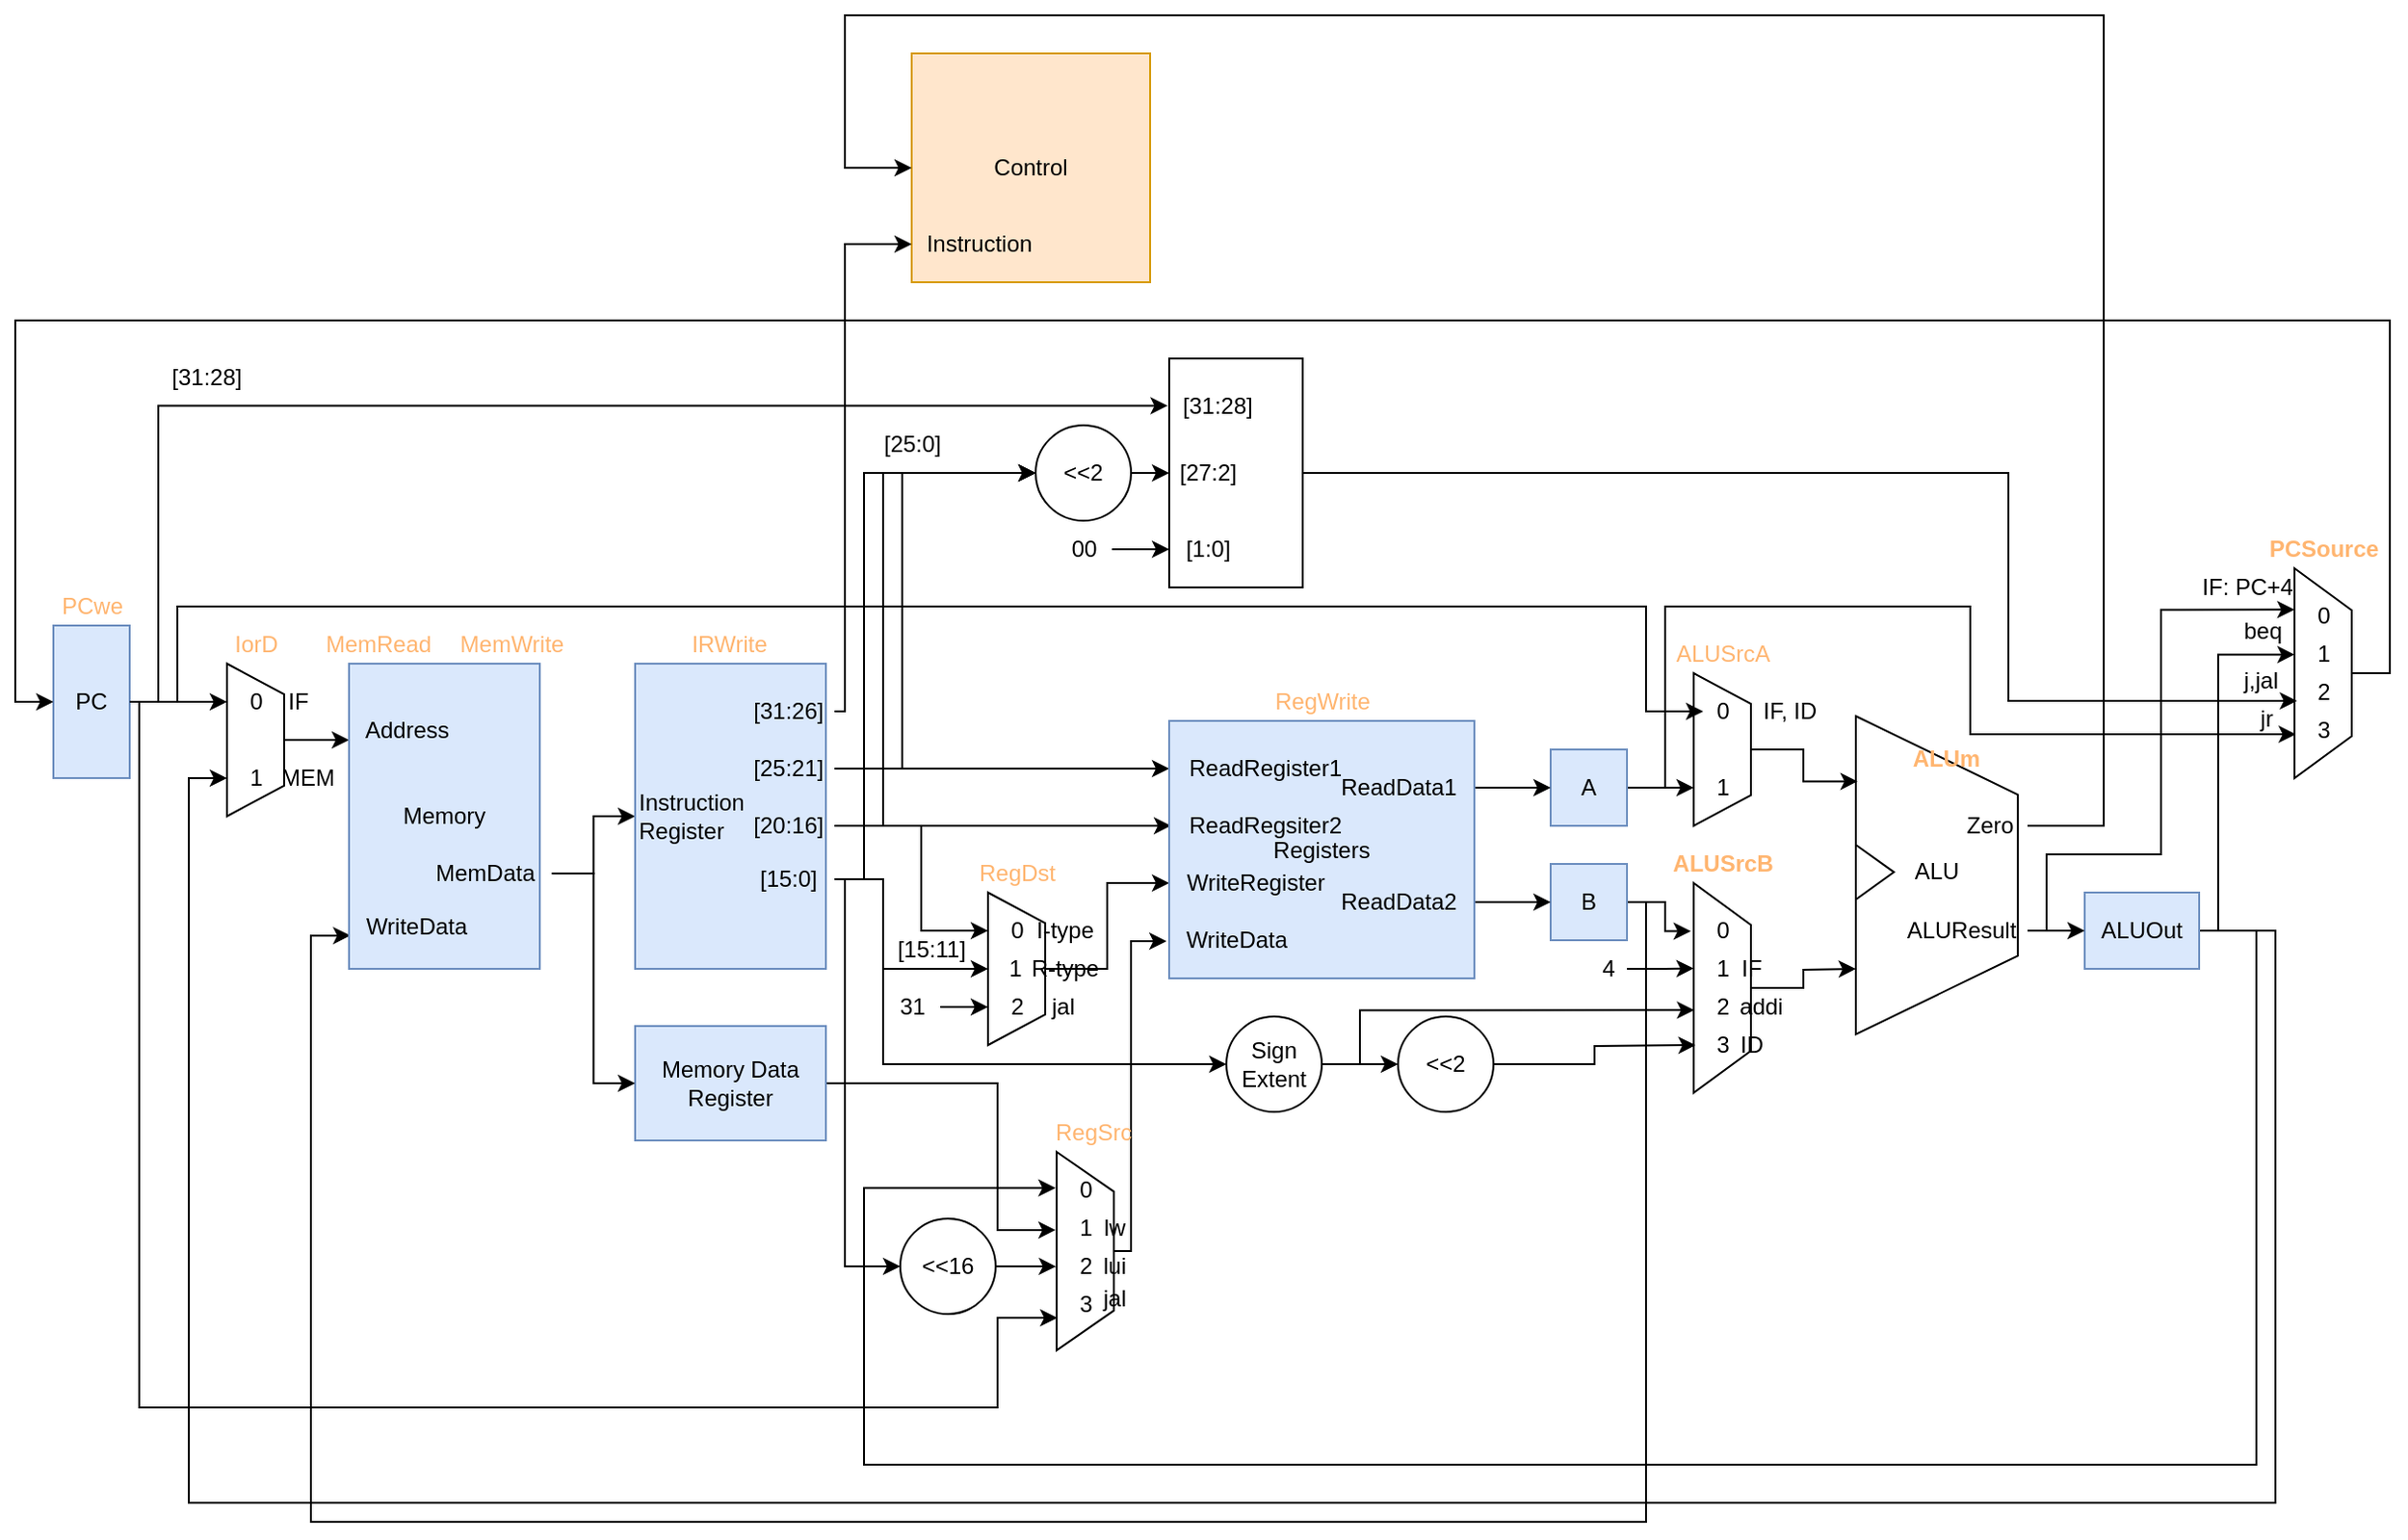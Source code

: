 <mxfile version="13.2.4" type="device"><diagram id="aFzu_sfiIZyxbT7JSSlX" name="Page-1"><mxGraphModel dx="674" dy="797" grid="1" gridSize="10" guides="1" tooltips="1" connect="1" arrows="1" fold="1" page="0" pageScale="1" pageWidth="827" pageHeight="1169" background="none" math="0" shadow="0"><root><mxCell id="0"/><mxCell id="1" parent="0"/><mxCell id="E-jrtbz5UGGaRJ2sErWN-3" style="edgeStyle=orthogonalEdgeStyle;rounded=0;orthogonalLoop=1;jettySize=auto;html=1;exitX=1;exitY=0.5;exitDx=0;exitDy=0;entryX=0.25;entryY=1;entryDx=0;entryDy=0;" parent="1" source="E-jrtbz5UGGaRJ2sErWN-1" target="E-jrtbz5UGGaRJ2sErWN-2" edge="1"><mxGeometry relative="1" as="geometry"/></mxCell><mxCell id="E-jrtbz5UGGaRJ2sErWN-6" style="edgeStyle=orthogonalEdgeStyle;rounded=0;orthogonalLoop=1;jettySize=auto;html=1;entryX=0;entryY=0.25;entryDx=0;entryDy=0;" parent="1" source="E-jrtbz5UGGaRJ2sErWN-2" target="E-jrtbz5UGGaRJ2sErWN-5" edge="1"><mxGeometry relative="1" as="geometry"/></mxCell><mxCell id="E-jrtbz5UGGaRJ2sErWN-160" style="edgeStyle=orthogonalEdgeStyle;rounded=0;orthogonalLoop=1;jettySize=auto;html=1;exitX=1;exitY=0.5;exitDx=0;exitDy=0;entryX=0.394;entryY=1.018;entryDx=0;entryDy=0;entryPerimeter=0;" parent="1" source="E-jrtbz5UGGaRJ2sErWN-107" target="E-jrtbz5UGGaRJ2sErWN-133" edge="1"><mxGeometry relative="1" as="geometry"><Array as="points"><mxPoint x="630" y="300"/><mxPoint x="630" y="377"/></Array></mxGeometry></mxCell><mxCell id="E-jrtbz5UGGaRJ2sErWN-107" value="Memory Data Register" style="rounded=0;whiteSpace=wrap;html=1;fillColor=#dae8fc;strokeColor=#6c8ebf;" parent="1" vertex="1"><mxGeometry x="440" y="270" width="100" height="60" as="geometry"/></mxCell><mxCell id="E-jrtbz5UGGaRJ2sErWN-112" style="edgeStyle=orthogonalEdgeStyle;rounded=0;orthogonalLoop=1;jettySize=auto;html=1;" parent="1" source="E-jrtbz5UGGaRJ2sErWN-15" target="E-jrtbz5UGGaRJ2sErWN-12" edge="1"><mxGeometry relative="1" as="geometry"/></mxCell><mxCell id="E-jrtbz5UGGaRJ2sErWN-113" style="edgeStyle=orthogonalEdgeStyle;rounded=0;orthogonalLoop=1;jettySize=auto;html=1;entryX=0;entryY=0.5;entryDx=0;entryDy=0;" parent="1" source="E-jrtbz5UGGaRJ2sErWN-15" target="E-jrtbz5UGGaRJ2sErWN-107" edge="1"><mxGeometry relative="1" as="geometry"/></mxCell><mxCell id="E-jrtbz5UGGaRJ2sErWN-114" style="edgeStyle=orthogonalEdgeStyle;rounded=0;orthogonalLoop=1;jettySize=auto;html=1;" parent="1" source="E-jrtbz5UGGaRJ2sErWN-35" target="E-jrtbz5UGGaRJ2sErWN-27" edge="1"><mxGeometry relative="1" as="geometry"/></mxCell><mxCell id="E-jrtbz5UGGaRJ2sErWN-115" style="edgeStyle=orthogonalEdgeStyle;rounded=0;orthogonalLoop=1;jettySize=auto;html=1;entryX=0.01;entryY=0.498;entryDx=0;entryDy=0;entryPerimeter=0;" parent="1" source="E-jrtbz5UGGaRJ2sErWN-36" target="E-jrtbz5UGGaRJ2sErWN-29" edge="1"><mxGeometry relative="1" as="geometry"/></mxCell><mxCell id="E-jrtbz5UGGaRJ2sErWN-117" value="" style="group" parent="1" vertex="1" connectable="0"><mxGeometry x="221" y="60" width="67" height="100" as="geometry"/></mxCell><mxCell id="E-jrtbz5UGGaRJ2sErWN-2" value="" style="shape=trapezoid;perimeter=trapezoidPerimeter;whiteSpace=wrap;html=1;rotation=90;" parent="E-jrtbz5UGGaRJ2sErWN-117" vertex="1"><mxGeometry x="-20" y="45" width="80" height="30" as="geometry"/></mxCell><mxCell id="E-jrtbz5UGGaRJ2sErWN-9" value="0" style="text;html=1;align=center;verticalAlign=middle;resizable=0;points=[];autosize=1;" parent="E-jrtbz5UGGaRJ2sErWN-117" vertex="1"><mxGeometry x="10" y="30" width="20" height="20" as="geometry"/></mxCell><mxCell id="E-jrtbz5UGGaRJ2sErWN-11" value="&lt;font color=&quot;#ffb570&quot;&gt;IorD&lt;/font&gt;" style="text;html=1;align=center;verticalAlign=middle;resizable=0;points=[];autosize=1;" parent="E-jrtbz5UGGaRJ2sErWN-117" vertex="1"><mxGeometry width="40" height="20" as="geometry"/></mxCell><mxCell id="E-jrtbz5UGGaRJ2sErWN-116" value="1" style="text;html=1;align=center;verticalAlign=middle;resizable=0;points=[];autosize=1;" parent="E-jrtbz5UGGaRJ2sErWN-117" vertex="1"><mxGeometry x="10" y="70" width="20" height="20" as="geometry"/></mxCell><mxCell id="UBuvPGdbc7G1wserD29u-12" value="IF" style="text;html=1;align=center;verticalAlign=middle;resizable=0;points=[];autosize=1;" parent="E-jrtbz5UGGaRJ2sErWN-117" vertex="1"><mxGeometry x="27" y="30" width="30" height="20" as="geometry"/></mxCell><mxCell id="UBuvPGdbc7G1wserD29u-13" value="MEM" style="text;html=1;align=center;verticalAlign=middle;resizable=0;points=[];autosize=1;" parent="E-jrtbz5UGGaRJ2sErWN-117" vertex="1"><mxGeometry x="27" y="70" width="40" height="20" as="geometry"/></mxCell><mxCell id="E-jrtbz5UGGaRJ2sErWN-123" style="edgeStyle=orthogonalEdgeStyle;rounded=0;orthogonalLoop=1;jettySize=auto;html=1;exitX=0.5;exitY=0;exitDx=0;exitDy=0;" parent="1" source="E-jrtbz5UGGaRJ2sErWN-119" target="E-jrtbz5UGGaRJ2sErWN-43" edge="1"><mxGeometry relative="1" as="geometry"/></mxCell><mxCell id="E-jrtbz5UGGaRJ2sErWN-130" style="edgeStyle=orthogonalEdgeStyle;rounded=0;orthogonalLoop=1;jettySize=auto;html=1;entryX=0.25;entryY=1;entryDx=0;entryDy=0;" parent="1" source="E-jrtbz5UGGaRJ2sErWN-36" target="E-jrtbz5UGGaRJ2sErWN-119" edge="1"><mxGeometry relative="1" as="geometry"><Array as="points"><mxPoint x="590" y="165"/><mxPoint x="590" y="220"/></Array></mxGeometry></mxCell><mxCell id="E-jrtbz5UGGaRJ2sErWN-129" style="edgeStyle=orthogonalEdgeStyle;rounded=0;orthogonalLoop=1;jettySize=auto;html=1;" parent="1" source="E-jrtbz5UGGaRJ2sErWN-40" edge="1"><mxGeometry relative="1" as="geometry"><Array as="points"><mxPoint x="570" y="193"/><mxPoint x="570" y="240"/><mxPoint x="625" y="240"/></Array><mxPoint x="625" y="240" as="targetPoint"/></mxGeometry></mxCell><mxCell id="E-jrtbz5UGGaRJ2sErWN-131" value="[15:11]" style="text;html=1;align=center;verticalAlign=middle;resizable=0;points=[];autosize=1;" parent="1" vertex="1"><mxGeometry x="570" y="220" width="50" height="20" as="geometry"/></mxCell><mxCell id="E-jrtbz5UGGaRJ2sErWN-141" style="edgeStyle=orthogonalEdgeStyle;rounded=0;orthogonalLoop=1;jettySize=auto;html=1;exitX=0.5;exitY=0;exitDx=0;exitDy=0;entryX=-0.02;entryY=0.525;entryDx=0;entryDy=0;entryPerimeter=0;" parent="1" source="E-jrtbz5UGGaRJ2sErWN-133" target="E-jrtbz5UGGaRJ2sErWN-44" edge="1"><mxGeometry relative="1" as="geometry"><Array as="points"><mxPoint x="700" y="388"/><mxPoint x="700" y="226"/></Array></mxGeometry></mxCell><mxCell id="E-jrtbz5UGGaRJ2sErWN-143" value="" style="group" parent="1" vertex="1" connectable="0"><mxGeometry x="130" y="40" width="50" height="100" as="geometry"/></mxCell><mxCell id="E-jrtbz5UGGaRJ2sErWN-1" value="PC" style="rounded=0;whiteSpace=wrap;html=1;fillColor=#dae8fc;strokeColor=#6c8ebf;" parent="E-jrtbz5UGGaRJ2sErWN-143" vertex="1"><mxGeometry x="5" y="20" width="40" height="80" as="geometry"/></mxCell><mxCell id="E-jrtbz5UGGaRJ2sErWN-142" value="&lt;font color=&quot;#ffb570&quot;&gt;PCwe&lt;/font&gt;" style="text;html=1;align=center;verticalAlign=middle;resizable=0;points=[];autosize=1;" parent="E-jrtbz5UGGaRJ2sErWN-143" vertex="1"><mxGeometry width="50" height="20" as="geometry"/></mxCell><mxCell id="E-jrtbz5UGGaRJ2sErWN-159" style="edgeStyle=orthogonalEdgeStyle;rounded=0;orthogonalLoop=1;jettySize=auto;html=1;entryX=0.75;entryY=1;entryDx=0;entryDy=0;" parent="1" source="E-jrtbz5UGGaRJ2sErWN-145" target="E-jrtbz5UGGaRJ2sErWN-154" edge="1"><mxGeometry relative="1" as="geometry"/></mxCell><mxCell id="GMCVWdgiD9leQ6AUfy_7-22" style="edgeStyle=orthogonalEdgeStyle;rounded=0;orthogonalLoop=1;jettySize=auto;html=1;exitX=1;exitY=0.5;exitDx=0;exitDy=0;entryX=0.791;entryY=0.976;entryDx=0;entryDy=0;entryPerimeter=0;" edge="1" parent="1" source="E-jrtbz5UGGaRJ2sErWN-145" target="E-jrtbz5UGGaRJ2sErWN-198"><mxGeometry relative="1" as="geometry"><Array as="points"><mxPoint x="980" y="145"/><mxPoint x="980" y="50"/><mxPoint x="1140" y="50"/><mxPoint x="1140" y="117"/></Array></mxGeometry></mxCell><mxCell id="E-jrtbz5UGGaRJ2sErWN-145" value="A" style="rounded=0;whiteSpace=wrap;html=1;fillColor=#dae8fc;strokeColor=#6c8ebf;" parent="1" vertex="1"><mxGeometry x="920" y="125" width="40" height="40" as="geometry"/></mxCell><mxCell id="E-jrtbz5UGGaRJ2sErWN-178" style="edgeStyle=orthogonalEdgeStyle;rounded=0;orthogonalLoop=1;jettySize=auto;html=1;entryX=0.23;entryY=1.05;entryDx=0;entryDy=0;entryPerimeter=0;" parent="1" source="E-jrtbz5UGGaRJ2sErWN-147" target="E-jrtbz5UGGaRJ2sErWN-164" edge="1"><mxGeometry relative="1" as="geometry"/></mxCell><mxCell id="E-jrtbz5UGGaRJ2sErWN-207" style="edgeStyle=orthogonalEdgeStyle;rounded=0;orthogonalLoop=1;jettySize=auto;html=1;entryX=0.01;entryY=0.753;entryDx=0;entryDy=0;entryPerimeter=0;" parent="1" source="E-jrtbz5UGGaRJ2sErWN-147" target="E-jrtbz5UGGaRJ2sErWN-110" edge="1"><mxGeometry relative="1" as="geometry"><Array as="points"><mxPoint x="970" y="205"/><mxPoint x="970" y="530"/><mxPoint x="270" y="530"/><mxPoint x="270" y="223"/></Array></mxGeometry></mxCell><mxCell id="E-jrtbz5UGGaRJ2sErWN-147" value="B" style="rounded=0;whiteSpace=wrap;html=1;fillColor=#dae8fc;strokeColor=#6c8ebf;" parent="1" vertex="1"><mxGeometry x="920" y="185" width="40" height="40" as="geometry"/></mxCell><mxCell id="E-jrtbz5UGGaRJ2sErWN-148" style="edgeStyle=orthogonalEdgeStyle;rounded=0;orthogonalLoop=1;jettySize=auto;html=1;entryX=0;entryY=0.5;entryDx=0;entryDy=0;" parent="1" source="E-jrtbz5UGGaRJ2sErWN-97" target="E-jrtbz5UGGaRJ2sErWN-145" edge="1"><mxGeometry relative="1" as="geometry"/></mxCell><mxCell id="E-jrtbz5UGGaRJ2sErWN-149" style="edgeStyle=orthogonalEdgeStyle;rounded=0;orthogonalLoop=1;jettySize=auto;html=1;entryX=0;entryY=0.5;entryDx=0;entryDy=0;" parent="1" source="E-jrtbz5UGGaRJ2sErWN-98" target="E-jrtbz5UGGaRJ2sErWN-147" edge="1"><mxGeometry relative="1" as="geometry"/></mxCell><mxCell id="E-jrtbz5UGGaRJ2sErWN-152" value="" style="group" parent="1" vertex="1" connectable="0"><mxGeometry x="720" y="90" width="160" height="155" as="geometry"/></mxCell><mxCell id="E-jrtbz5UGGaRJ2sErWN-101" value="" style="group" parent="E-jrtbz5UGGaRJ2sErWN-152" vertex="1" connectable="0"><mxGeometry y="20" width="160" height="135" as="geometry"/></mxCell><mxCell id="E-jrtbz5UGGaRJ2sErWN-16" value="Registers" style="rounded=0;whiteSpace=wrap;html=1;fillColor=#dae8fc;strokeColor=#6c8ebf;" parent="E-jrtbz5UGGaRJ2sErWN-101" vertex="1"><mxGeometry width="160" height="135" as="geometry"/></mxCell><mxCell id="E-jrtbz5UGGaRJ2sErWN-27" value="ReadRegister1" style="text;html=1;align=center;verticalAlign=middle;resizable=0;points=[];autosize=1;" parent="E-jrtbz5UGGaRJ2sErWN-101" vertex="1"><mxGeometry y="15" width="100" height="20" as="geometry"/></mxCell><mxCell id="E-jrtbz5UGGaRJ2sErWN-29" value="ReadRegsiter2" style="text;html=1;align=center;verticalAlign=middle;resizable=0;points=[];autosize=1;" parent="E-jrtbz5UGGaRJ2sErWN-101" vertex="1"><mxGeometry y="45" width="100" height="20" as="geometry"/></mxCell><mxCell id="E-jrtbz5UGGaRJ2sErWN-43" value="WriteRegister" style="text;html=1;align=center;verticalAlign=middle;resizable=0;points=[];autosize=1;" parent="E-jrtbz5UGGaRJ2sErWN-101" vertex="1"><mxGeometry y="75" width="90" height="20" as="geometry"/></mxCell><mxCell id="E-jrtbz5UGGaRJ2sErWN-44" value="WriteData" style="text;html=1;align=center;verticalAlign=middle;resizable=0;points=[];autosize=1;" parent="E-jrtbz5UGGaRJ2sErWN-101" vertex="1"><mxGeometry y="105" width="70" height="20" as="geometry"/></mxCell><mxCell id="E-jrtbz5UGGaRJ2sErWN-97" value="ReadData1" style="text;html=1;align=center;verticalAlign=middle;resizable=0;points=[];autosize=1;" parent="E-jrtbz5UGGaRJ2sErWN-101" vertex="1"><mxGeometry x="80" y="25" width="80" height="20" as="geometry"/></mxCell><mxCell id="E-jrtbz5UGGaRJ2sErWN-98" value="ReadData2" style="text;html=1;align=center;verticalAlign=middle;resizable=0;points=[];autosize=1;" parent="E-jrtbz5UGGaRJ2sErWN-101" vertex="1"><mxGeometry x="80" y="85" width="80" height="20" as="geometry"/></mxCell><mxCell id="E-jrtbz5UGGaRJ2sErWN-151" value="&lt;font color=&quot;#ffb570&quot;&gt;RegWrite&lt;/font&gt;" style="text;html=1;align=center;verticalAlign=middle;resizable=0;points=[];autosize=1;" parent="E-jrtbz5UGGaRJ2sErWN-152" vertex="1"><mxGeometry x="45" width="70" height="20" as="geometry"/></mxCell><mxCell id="E-jrtbz5UGGaRJ2sErWN-153" value="" style="group" parent="1" vertex="1" connectable="0"><mxGeometry x="990" y="65" width="80" height="100" as="geometry"/></mxCell><mxCell id="E-jrtbz5UGGaRJ2sErWN-154" value="" style="shape=trapezoid;perimeter=trapezoidPerimeter;whiteSpace=wrap;html=1;rotation=90;" parent="E-jrtbz5UGGaRJ2sErWN-153" vertex="1"><mxGeometry x="-20" y="45" width="80" height="30" as="geometry"/></mxCell><mxCell id="E-jrtbz5UGGaRJ2sErWN-155" value="0" style="text;html=1;align=center;verticalAlign=middle;resizable=0;points=[];autosize=1;" parent="E-jrtbz5UGGaRJ2sErWN-153" vertex="1"><mxGeometry x="10" y="30" width="20" height="20" as="geometry"/></mxCell><mxCell id="E-jrtbz5UGGaRJ2sErWN-156" value="&lt;font color=&quot;#ffb570&quot;&gt;ALUSrcA&lt;/font&gt;" style="text;html=1;align=center;verticalAlign=middle;resizable=0;points=[];autosize=1;" parent="E-jrtbz5UGGaRJ2sErWN-153" vertex="1"><mxGeometry x="-10" width="60" height="20" as="geometry"/></mxCell><mxCell id="E-jrtbz5UGGaRJ2sErWN-157" value="1" style="text;html=1;align=center;verticalAlign=middle;resizable=0;points=[];autosize=1;" parent="E-jrtbz5UGGaRJ2sErWN-153" vertex="1"><mxGeometry x="10" y="70" width="20" height="20" as="geometry"/></mxCell><mxCell id="UBuvPGdbc7G1wserD29u-5" value="IF, ID" style="text;html=1;align=center;verticalAlign=middle;resizable=0;points=[];autosize=1;" parent="E-jrtbz5UGGaRJ2sErWN-153" vertex="1"><mxGeometry x="35" y="30" width="40" height="20" as="geometry"/></mxCell><mxCell id="E-jrtbz5UGGaRJ2sErWN-161" style="edgeStyle=orthogonalEdgeStyle;rounded=0;orthogonalLoop=1;jettySize=auto;html=1;exitX=1;exitY=0.5;exitDx=0;exitDy=0;" parent="1" source="E-jrtbz5UGGaRJ2sErWN-1" target="E-jrtbz5UGGaRJ2sErWN-155" edge="1"><mxGeometry relative="1" as="geometry"><Array as="points"><mxPoint x="200" y="100"/><mxPoint x="200" y="50"/><mxPoint x="970" y="50"/><mxPoint x="970" y="105"/></Array></mxGeometry></mxCell><mxCell id="E-jrtbz5UGGaRJ2sErWN-170" value="" style="group" parent="1" vertex="1" connectable="0"><mxGeometry x="975" y="175" width="75" height="130" as="geometry"/></mxCell><mxCell id="E-jrtbz5UGGaRJ2sErWN-164" value="" style="shape=trapezoid;perimeter=trapezoidPerimeter;whiteSpace=wrap;html=1;rotation=90;" parent="E-jrtbz5UGGaRJ2sErWN-170" vertex="1"><mxGeometry x="-20" y="60" width="110" height="30" as="geometry"/></mxCell><mxCell id="E-jrtbz5UGGaRJ2sErWN-165" value="0" style="text;html=1;align=center;verticalAlign=middle;resizable=0;points=[];autosize=1;" parent="E-jrtbz5UGGaRJ2sErWN-170" vertex="1"><mxGeometry x="25" y="35" width="20" height="20" as="geometry"/></mxCell><mxCell id="E-jrtbz5UGGaRJ2sErWN-166" value="&lt;font color=&quot;#ffb570&quot;&gt;&lt;b&gt;ALUSrcB&lt;/b&gt;&lt;/font&gt;" style="text;html=1;align=center;verticalAlign=middle;resizable=0;points=[];autosize=1;" parent="E-jrtbz5UGGaRJ2sErWN-170" vertex="1"><mxGeometry width="70" height="20" as="geometry"/></mxCell><mxCell id="E-jrtbz5UGGaRJ2sErWN-167" value="1" style="text;html=1;align=center;verticalAlign=middle;resizable=0;points=[];autosize=1;" parent="E-jrtbz5UGGaRJ2sErWN-170" vertex="1"><mxGeometry x="25" y="55" width="20" height="20" as="geometry"/></mxCell><mxCell id="E-jrtbz5UGGaRJ2sErWN-168" value="2" style="text;html=1;align=center;verticalAlign=middle;resizable=0;points=[];autosize=1;" parent="E-jrtbz5UGGaRJ2sErWN-170" vertex="1"><mxGeometry x="25" y="75" width="20" height="20" as="geometry"/></mxCell><mxCell id="E-jrtbz5UGGaRJ2sErWN-169" value="3" style="text;html=1;align=center;verticalAlign=middle;resizable=0;points=[];autosize=1;" parent="E-jrtbz5UGGaRJ2sErWN-170" vertex="1"><mxGeometry x="25" y="95" width="20" height="20" as="geometry"/></mxCell><mxCell id="UBuvPGdbc7G1wserD29u-11" value="IF" style="text;html=1;align=center;verticalAlign=middle;resizable=0;points=[];autosize=1;" parent="E-jrtbz5UGGaRJ2sErWN-170" vertex="1"><mxGeometry x="35" y="55" width="30" height="20" as="geometry"/></mxCell><mxCell id="UBuvPGdbc7G1wserD29u-14" value="ID" style="text;html=1;align=center;verticalAlign=middle;resizable=0;points=[];autosize=1;" parent="E-jrtbz5UGGaRJ2sErWN-170" vertex="1"><mxGeometry x="35" y="95" width="30" height="20" as="geometry"/></mxCell><mxCell id="UBuvPGdbc7G1wserD29u-15" value="addi" style="text;html=1;align=center;verticalAlign=middle;resizable=0;points=[];autosize=1;" parent="E-jrtbz5UGGaRJ2sErWN-170" vertex="1"><mxGeometry x="35" y="75" width="40" height="20" as="geometry"/></mxCell><mxCell id="E-jrtbz5UGGaRJ2sErWN-174" style="edgeStyle=orthogonalEdgeStyle;rounded=0;orthogonalLoop=1;jettySize=auto;html=1;entryX=0.407;entryY=1.001;entryDx=0;entryDy=0;entryPerimeter=0;" parent="1" source="E-jrtbz5UGGaRJ2sErWN-172" target="E-jrtbz5UGGaRJ2sErWN-164" edge="1"><mxGeometry relative="1" as="geometry"/></mxCell><mxCell id="E-jrtbz5UGGaRJ2sErWN-172" value="4" style="text;html=1;align=center;verticalAlign=middle;resizable=0;points=[];autosize=1;" parent="1" vertex="1"><mxGeometry x="940" y="230" width="20" height="20" as="geometry"/></mxCell><mxCell id="E-jrtbz5UGGaRJ2sErWN-181" style="edgeStyle=orthogonalEdgeStyle;rounded=0;orthogonalLoop=1;jettySize=auto;html=1;entryX=0;entryY=0.5;entryDx=0;entryDy=0;" parent="1" source="E-jrtbz5UGGaRJ2sErWN-175" target="E-jrtbz5UGGaRJ2sErWN-180" edge="1"><mxGeometry relative="1" as="geometry"/></mxCell><mxCell id="E-jrtbz5UGGaRJ2sErWN-184" style="edgeStyle=orthogonalEdgeStyle;rounded=0;orthogonalLoop=1;jettySize=auto;html=1;exitX=1;exitY=0.5;exitDx=0;exitDy=0;entryX=0.606;entryY=0.991;entryDx=0;entryDy=0;entryPerimeter=0;" parent="1" source="E-jrtbz5UGGaRJ2sErWN-175" target="E-jrtbz5UGGaRJ2sErWN-164" edge="1"><mxGeometry relative="1" as="geometry"><Array as="points"><mxPoint x="820" y="290"/><mxPoint x="820" y="262"/></Array></mxGeometry></mxCell><mxCell id="E-jrtbz5UGGaRJ2sErWN-175" value="Sign Extent" style="ellipse;whiteSpace=wrap;html=1;aspect=fixed;" parent="1" vertex="1"><mxGeometry x="750" y="265" width="50" height="50" as="geometry"/></mxCell><mxCell id="E-jrtbz5UGGaRJ2sErWN-176" style="edgeStyle=orthogonalEdgeStyle;rounded=0;orthogonalLoop=1;jettySize=auto;html=1;entryX=0;entryY=0.5;entryDx=0;entryDy=0;" parent="1" source="E-jrtbz5UGGaRJ2sErWN-40" target="E-jrtbz5UGGaRJ2sErWN-175" edge="1"><mxGeometry relative="1" as="geometry"><Array as="points"><mxPoint x="570" y="193"/><mxPoint x="570" y="290"/></Array></mxGeometry></mxCell><mxCell id="E-jrtbz5UGGaRJ2sErWN-182" style="edgeStyle=orthogonalEdgeStyle;rounded=0;orthogonalLoop=1;jettySize=auto;html=1;" parent="1" source="E-jrtbz5UGGaRJ2sErWN-180" edge="1"><mxGeometry relative="1" as="geometry"><mxPoint x="996" y="280" as="targetPoint"/></mxGeometry></mxCell><mxCell id="E-jrtbz5UGGaRJ2sErWN-180" value="&amp;lt;&amp;lt;2" style="ellipse;whiteSpace=wrap;html=1;aspect=fixed;" parent="1" vertex="1"><mxGeometry x="840" y="265" width="50" height="50" as="geometry"/></mxCell><mxCell id="E-jrtbz5UGGaRJ2sErWN-192" value="" style="group" parent="1" vertex="1" connectable="0"><mxGeometry x="1080" y="107.495" width="90" height="166.87" as="geometry"/></mxCell><mxCell id="E-jrtbz5UGGaRJ2sErWN-185" value="" style="shape=trapezoid;perimeter=trapezoidPerimeter;whiteSpace=wrap;html=1;rotation=90;size=0.247;" parent="E-jrtbz5UGGaRJ2sErWN-192" vertex="1"><mxGeometry x="-40.96" y="40.975" width="166.87" height="84.92" as="geometry"/></mxCell><mxCell id="E-jrtbz5UGGaRJ2sErWN-186" value="" style="triangle;whiteSpace=wrap;html=1;" parent="E-jrtbz5UGGaRJ2sErWN-192" vertex="1"><mxGeometry y="67.505" width="20" height="28.6" as="geometry"/></mxCell><mxCell id="E-jrtbz5UGGaRJ2sErWN-188" value="ALU" style="text;html=1;align=center;verticalAlign=middle;resizable=0;points=[];autosize=1;" parent="E-jrtbz5UGGaRJ2sErWN-192" vertex="1"><mxGeometry x="22.47" y="71.805" width="40" height="20" as="geometry"/></mxCell><mxCell id="E-jrtbz5UGGaRJ2sErWN-189" value="Zero" style="text;html=1;align=center;verticalAlign=middle;resizable=0;points=[];autosize=1;" parent="E-jrtbz5UGGaRJ2sErWN-192" vertex="1"><mxGeometry x="50" y="47.505" width="40" height="20" as="geometry"/></mxCell><mxCell id="E-jrtbz5UGGaRJ2sErWN-190" value="ALUResult" style="text;html=1;align=center;verticalAlign=middle;resizable=0;points=[];autosize=1;" parent="E-jrtbz5UGGaRJ2sErWN-192" vertex="1"><mxGeometry x="20" y="102.505" width="70" height="20" as="geometry"/></mxCell><mxCell id="E-jrtbz5UGGaRJ2sErWN-191" value="&lt;font color=&quot;#ffb570&quot;&gt;&lt;b&gt;ALUm&lt;/b&gt;&lt;/font&gt;" style="text;html=1;align=center;verticalAlign=middle;resizable=0;points=[];autosize=1;" parent="E-jrtbz5UGGaRJ2sErWN-192" vertex="1"><mxGeometry x="22.47" y="12.505" width="50" height="20" as="geometry"/></mxCell><mxCell id="E-jrtbz5UGGaRJ2sErWN-193" style="edgeStyle=orthogonalEdgeStyle;rounded=0;orthogonalLoop=1;jettySize=auto;html=1;exitX=0.5;exitY=0;exitDx=0;exitDy=0;entryX=0.205;entryY=0.989;entryDx=0;entryDy=0;entryPerimeter=0;" parent="1" source="E-jrtbz5UGGaRJ2sErWN-154" target="E-jrtbz5UGGaRJ2sErWN-185" edge="1"><mxGeometry relative="1" as="geometry"/></mxCell><mxCell id="E-jrtbz5UGGaRJ2sErWN-194" style="edgeStyle=orthogonalEdgeStyle;rounded=0;orthogonalLoop=1;jettySize=auto;html=1;" parent="1" source="E-jrtbz5UGGaRJ2sErWN-164" edge="1"><mxGeometry relative="1" as="geometry"><mxPoint x="1080" y="240" as="targetPoint"/></mxGeometry></mxCell><mxCell id="E-jrtbz5UGGaRJ2sErWN-204" style="edgeStyle=orthogonalEdgeStyle;rounded=0;orthogonalLoop=1;jettySize=auto;html=1;entryX=0.182;entryY=1.018;entryDx=0;entryDy=0;entryPerimeter=0;" parent="1" source="E-jrtbz5UGGaRJ2sErWN-195" target="E-jrtbz5UGGaRJ2sErWN-133" edge="1"><mxGeometry relative="1" as="geometry"><Array as="points"><mxPoint x="1290" y="220"/><mxPoint x="1290" y="500"/><mxPoint x="560" y="500"/><mxPoint x="560" y="355"/></Array></mxGeometry></mxCell><mxCell id="E-jrtbz5UGGaRJ2sErWN-206" style="edgeStyle=orthogonalEdgeStyle;rounded=0;orthogonalLoop=1;jettySize=auto;html=1;entryX=0.75;entryY=1;entryDx=0;entryDy=0;" parent="1" source="E-jrtbz5UGGaRJ2sErWN-195" target="E-jrtbz5UGGaRJ2sErWN-2" edge="1"><mxGeometry relative="1" as="geometry"><Array as="points"><mxPoint x="1300" y="220"/><mxPoint x="1300" y="520"/><mxPoint x="206" y="520"/><mxPoint x="206" y="140"/></Array></mxGeometry></mxCell><mxCell id="E-jrtbz5UGGaRJ2sErWN-211" style="edgeStyle=orthogonalEdgeStyle;rounded=0;orthogonalLoop=1;jettySize=auto;html=1;entryX=0.411;entryY=0.998;entryDx=0;entryDy=0;entryPerimeter=0;" parent="1" source="E-jrtbz5UGGaRJ2sErWN-195" target="E-jrtbz5UGGaRJ2sErWN-198" edge="1"><mxGeometry relative="1" as="geometry"><Array as="points"><mxPoint x="1270" y="220"/><mxPoint x="1270" y="75"/></Array></mxGeometry></mxCell><mxCell id="E-jrtbz5UGGaRJ2sErWN-195" value="ALUOut" style="rounded=0;whiteSpace=wrap;html=1;fillColor=#dae8fc;strokeColor=#6c8ebf;" parent="1" vertex="1"><mxGeometry x="1200" y="200" width="60" height="40" as="geometry"/></mxCell><mxCell id="E-jrtbz5UGGaRJ2sErWN-196" style="edgeStyle=orthogonalEdgeStyle;rounded=0;orthogonalLoop=1;jettySize=auto;html=1;entryX=0;entryY=0.5;entryDx=0;entryDy=0;" parent="1" source="E-jrtbz5UGGaRJ2sErWN-190" target="E-jrtbz5UGGaRJ2sErWN-195" edge="1"><mxGeometry relative="1" as="geometry"/></mxCell><mxCell id="E-jrtbz5UGGaRJ2sErWN-197" value="" style="group" parent="1" vertex="1" connectable="0"><mxGeometry x="1290" y="10" width="70" height="130" as="geometry"/></mxCell><mxCell id="E-jrtbz5UGGaRJ2sErWN-198" value="" style="shape=trapezoid;perimeter=trapezoidPerimeter;whiteSpace=wrap;html=1;rotation=90;" parent="E-jrtbz5UGGaRJ2sErWN-197" vertex="1"><mxGeometry x="-20" y="60" width="110" height="30" as="geometry"/></mxCell><mxCell id="E-jrtbz5UGGaRJ2sErWN-199" value="0" style="text;html=1;align=center;verticalAlign=middle;resizable=0;points=[];autosize=1;" parent="E-jrtbz5UGGaRJ2sErWN-197" vertex="1"><mxGeometry x="25" y="35" width="20" height="20" as="geometry"/></mxCell><mxCell id="E-jrtbz5UGGaRJ2sErWN-200" value="&lt;font color=&quot;#ffb570&quot;&gt;&lt;b&gt;PCSource&lt;/b&gt;&lt;/font&gt;" style="text;html=1;align=center;verticalAlign=middle;resizable=0;points=[];autosize=1;" parent="E-jrtbz5UGGaRJ2sErWN-197" vertex="1"><mxGeometry width="70" height="20" as="geometry"/></mxCell><mxCell id="E-jrtbz5UGGaRJ2sErWN-201" value="1" style="text;html=1;align=center;verticalAlign=middle;resizable=0;points=[];autosize=1;" parent="E-jrtbz5UGGaRJ2sErWN-197" vertex="1"><mxGeometry x="25" y="55" width="20" height="20" as="geometry"/></mxCell><mxCell id="E-jrtbz5UGGaRJ2sErWN-202" value="2" style="text;html=1;align=center;verticalAlign=middle;resizable=0;points=[];autosize=1;" parent="E-jrtbz5UGGaRJ2sErWN-197" vertex="1"><mxGeometry x="25" y="75" width="20" height="20" as="geometry"/></mxCell><mxCell id="E-jrtbz5UGGaRJ2sErWN-203" value="3" style="text;html=1;align=center;verticalAlign=middle;resizable=0;points=[];autosize=1;" parent="E-jrtbz5UGGaRJ2sErWN-197" vertex="1"><mxGeometry x="25" y="95" width="20" height="20" as="geometry"/></mxCell><mxCell id="E-jrtbz5UGGaRJ2sErWN-212" style="edgeStyle=orthogonalEdgeStyle;rounded=0;orthogonalLoop=1;jettySize=auto;html=1;entryX=0.197;entryY=1;entryDx=0;entryDy=0;entryPerimeter=0;" parent="1" source="E-jrtbz5UGGaRJ2sErWN-190" target="E-jrtbz5UGGaRJ2sErWN-198" edge="1"><mxGeometry relative="1" as="geometry"><Array as="points"><mxPoint x="1180" y="220"/><mxPoint x="1180" y="180"/><mxPoint x="1240" y="180"/><mxPoint x="1240" y="52"/></Array></mxGeometry></mxCell><mxCell id="E-jrtbz5UGGaRJ2sErWN-230" style="edgeStyle=orthogonalEdgeStyle;rounded=0;orthogonalLoop=1;jettySize=auto;html=1;exitX=1;exitY=0.5;exitDx=0;exitDy=0;entryX=0;entryY=0.5;entryDx=0;entryDy=0;" parent="1" source="E-jrtbz5UGGaRJ2sErWN-213" target="E-jrtbz5UGGaRJ2sErWN-226" edge="1"><mxGeometry relative="1" as="geometry"/></mxCell><mxCell id="E-jrtbz5UGGaRJ2sErWN-213" value="&amp;lt;&amp;lt;2" style="ellipse;whiteSpace=wrap;html=1;aspect=fixed;" parent="1" vertex="1"><mxGeometry x="650" y="-45" width="50" height="50" as="geometry"/></mxCell><mxCell id="E-jrtbz5UGGaRJ2sErWN-215" style="edgeStyle=orthogonalEdgeStyle;rounded=0;orthogonalLoop=1;jettySize=auto;html=1;entryX=0;entryY=0.5;entryDx=0;entryDy=0;" parent="1" source="E-jrtbz5UGGaRJ2sErWN-35" target="E-jrtbz5UGGaRJ2sErWN-213" edge="1"><mxGeometry relative="1" as="geometry"><Array as="points"><mxPoint x="580" y="135"/><mxPoint x="580" y="-20"/></Array></mxGeometry></mxCell><mxCell id="E-jrtbz5UGGaRJ2sErWN-216" style="edgeStyle=orthogonalEdgeStyle;rounded=0;orthogonalLoop=1;jettySize=auto;html=1;entryX=0;entryY=0.5;entryDx=0;entryDy=0;" parent="1" source="E-jrtbz5UGGaRJ2sErWN-36" target="E-jrtbz5UGGaRJ2sErWN-213" edge="1"><mxGeometry relative="1" as="geometry"><Array as="points"><mxPoint x="570" y="165"/><mxPoint x="570" y="-20"/></Array></mxGeometry></mxCell><mxCell id="E-jrtbz5UGGaRJ2sErWN-218" style="edgeStyle=orthogonalEdgeStyle;rounded=0;orthogonalLoop=1;jettySize=auto;html=1;entryX=0;entryY=0.5;entryDx=0;entryDy=0;" parent="1" source="E-jrtbz5UGGaRJ2sErWN-40" target="E-jrtbz5UGGaRJ2sErWN-213" edge="1"><mxGeometry relative="1" as="geometry"><Array as="points"><mxPoint x="560" y="193"/><mxPoint x="560" y="-20"/></Array></mxGeometry></mxCell><mxCell id="E-jrtbz5UGGaRJ2sErWN-219" value="[25:0]" style="text;html=1;align=center;verticalAlign=middle;resizable=0;points=[];autosize=1;" parent="1" vertex="1"><mxGeometry x="560" y="-45" width="50" height="20" as="geometry"/></mxCell><mxCell id="E-jrtbz5UGGaRJ2sErWN-240" style="edgeStyle=orthogonalEdgeStyle;rounded=0;orthogonalLoop=1;jettySize=auto;html=1;entryX=0.632;entryY=0.956;entryDx=0;entryDy=0;entryPerimeter=0;" parent="1" source="E-jrtbz5UGGaRJ2sErWN-226" target="E-jrtbz5UGGaRJ2sErWN-198" edge="1"><mxGeometry relative="1" as="geometry"><Array as="points"><mxPoint x="1160" y="-20"/><mxPoint x="1160" y="99"/></Array></mxGeometry></mxCell><mxCell id="E-jrtbz5UGGaRJ2sErWN-234" style="edgeStyle=orthogonalEdgeStyle;rounded=0;orthogonalLoop=1;jettySize=auto;html=1;" parent="1" source="E-jrtbz5UGGaRJ2sErWN-231" edge="1"><mxGeometry relative="1" as="geometry"><mxPoint x="720" y="20" as="targetPoint"/><Array as="points"><mxPoint x="720" y="20"/></Array></mxGeometry></mxCell><mxCell id="E-jrtbz5UGGaRJ2sErWN-231" value="00" style="text;html=1;align=center;verticalAlign=middle;resizable=0;points=[];autosize=1;" parent="1" vertex="1"><mxGeometry x="660" y="10" width="30" height="20" as="geometry"/></mxCell><mxCell id="E-jrtbz5UGGaRJ2sErWN-238" style="edgeStyle=orthogonalEdgeStyle;rounded=0;orthogonalLoop=1;jettySize=auto;html=1;entryX=-0.011;entryY=0.206;entryDx=0;entryDy=0;entryPerimeter=0;" parent="1" source="E-jrtbz5UGGaRJ2sErWN-1" target="E-jrtbz5UGGaRJ2sErWN-226" edge="1"><mxGeometry relative="1" as="geometry"><Array as="points"><mxPoint x="190" y="100"/><mxPoint x="190" y="-55"/></Array></mxGeometry></mxCell><mxCell id="E-jrtbz5UGGaRJ2sErWN-239" value="[31:28]" style="text;html=1;align=center;verticalAlign=middle;resizable=0;points=[];autosize=1;" parent="1" vertex="1"><mxGeometry x="190" y="-80" width="50" height="20" as="geometry"/></mxCell><mxCell id="E-jrtbz5UGGaRJ2sErWN-241" style="edgeStyle=orthogonalEdgeStyle;rounded=0;orthogonalLoop=1;jettySize=auto;html=1;entryX=0;entryY=0.5;entryDx=0;entryDy=0;exitX=0.5;exitY=0;exitDx=0;exitDy=0;" parent="1" source="E-jrtbz5UGGaRJ2sErWN-198" target="E-jrtbz5UGGaRJ2sErWN-1" edge="1"><mxGeometry relative="1" as="geometry"><mxPoint x="710" y="-70" as="targetPoint"/><Array as="points"><mxPoint x="1360" y="85"/><mxPoint x="1360" y="-100"/><mxPoint x="115" y="-100"/><mxPoint x="115" y="100"/></Array></mxGeometry></mxCell><mxCell id="E-jrtbz5UGGaRJ2sErWN-245" value="" style="group" parent="1" vertex="1" connectable="0"><mxGeometry x="585" y="-240" width="125" height="120" as="geometry"/></mxCell><mxCell id="E-jrtbz5UGGaRJ2sErWN-242" value="Control" style="rounded=0;whiteSpace=wrap;html=1;fillColor=#ffe6cc;strokeColor=#d79b00;" parent="E-jrtbz5UGGaRJ2sErWN-245" vertex="1"><mxGeometry width="125" height="120" as="geometry"/></mxCell><mxCell id="E-jrtbz5UGGaRJ2sErWN-244" value="Instruction" style="text;html=1;align=center;verticalAlign=middle;resizable=0;points=[];autosize=1;" parent="E-jrtbz5UGGaRJ2sErWN-245" vertex="1"><mxGeometry y="90" width="70" height="20" as="geometry"/></mxCell><mxCell id="E-jrtbz5UGGaRJ2sErWN-246" style="edgeStyle=orthogonalEdgeStyle;rounded=0;orthogonalLoop=1;jettySize=auto;html=1;" parent="1" source="E-jrtbz5UGGaRJ2sErWN-34" target="E-jrtbz5UGGaRJ2sErWN-242" edge="1"><mxGeometry relative="1" as="geometry"><Array as="points"><mxPoint x="550" y="105"/><mxPoint x="550" y="-140"/></Array></mxGeometry></mxCell><mxCell id="E-jrtbz5UGGaRJ2sErWN-250" value="" style="group" parent="1" vertex="1" connectable="0"><mxGeometry x="270" y="60" width="140" height="180" as="geometry"/></mxCell><mxCell id="E-jrtbz5UGGaRJ2sErWN-124" value="" style="group" parent="E-jrtbz5UGGaRJ2sErWN-250" vertex="1" connectable="0"><mxGeometry x="20" y="20" width="100" height="160" as="geometry"/></mxCell><mxCell id="E-jrtbz5UGGaRJ2sErWN-5" value="Memory" style="rounded=0;whiteSpace=wrap;html=1;fillColor=#dae8fc;strokeColor=#6c8ebf;" parent="E-jrtbz5UGGaRJ2sErWN-124" vertex="1"><mxGeometry width="100" height="160" as="geometry"/></mxCell><mxCell id="E-jrtbz5UGGaRJ2sErWN-7" value="Address" style="text;html=1;align=center;verticalAlign=middle;resizable=0;points=[];autosize=1;" parent="E-jrtbz5UGGaRJ2sErWN-124" vertex="1"><mxGeometry y="25" width="60" height="20" as="geometry"/></mxCell><mxCell id="E-jrtbz5UGGaRJ2sErWN-15" value="MemData" style="text;html=1;align=center;verticalAlign=middle;resizable=0;points=[];autosize=1;" parent="E-jrtbz5UGGaRJ2sErWN-124" vertex="1"><mxGeometry x="36.364" y="100" width="70" height="20" as="geometry"/></mxCell><mxCell id="E-jrtbz5UGGaRJ2sErWN-110" value="WriteData" style="text;html=1;align=center;verticalAlign=middle;resizable=0;points=[];autosize=1;" parent="E-jrtbz5UGGaRJ2sErWN-124" vertex="1"><mxGeometry y="127.5" width="70" height="20" as="geometry"/></mxCell><mxCell id="E-jrtbz5UGGaRJ2sErWN-247" value="&lt;font color=&quot;#ffb570&quot;&gt;MemWrite&lt;/font&gt;" style="text;html=1;align=center;verticalAlign=middle;resizable=0;points=[];autosize=1;" parent="E-jrtbz5UGGaRJ2sErWN-250" vertex="1"><mxGeometry x="70" width="70" height="20" as="geometry"/></mxCell><mxCell id="E-jrtbz5UGGaRJ2sErWN-248" value="&lt;font color=&quot;#ffb570&quot;&gt;MemRead&lt;/font&gt;" style="text;html=1;align=center;verticalAlign=middle;resizable=0;points=[];autosize=1;" parent="E-jrtbz5UGGaRJ2sErWN-250" vertex="1"><mxGeometry width="70" height="20" as="geometry"/></mxCell><mxCell id="E-jrtbz5UGGaRJ2sErWN-253" value="" style="group" parent="1" vertex="1" connectable="0"><mxGeometry x="440" y="60" width="104.542" height="180" as="geometry"/></mxCell><mxCell id="E-jrtbz5UGGaRJ2sErWN-150" value="" style="group" parent="E-jrtbz5UGGaRJ2sErWN-253" vertex="1" connectable="0"><mxGeometry y="20" width="104.542" height="160" as="geometry"/></mxCell><mxCell id="E-jrtbz5UGGaRJ2sErWN-12" value="Instruction Register" style="rounded=0;whiteSpace=wrap;html=1;align=left;fillColor=#dae8fc;strokeColor=#6c8ebf;" parent="E-jrtbz5UGGaRJ2sErWN-150" vertex="1"><mxGeometry width="100" height="160" as="geometry"/></mxCell><mxCell id="E-jrtbz5UGGaRJ2sErWN-34" value="[31:26]" style="text;html=1;align=center;verticalAlign=middle;resizable=0;points=[];autosize=1;" parent="E-jrtbz5UGGaRJ2sErWN-150" vertex="1"><mxGeometry x="54.542" y="15" width="50" height="20" as="geometry"/></mxCell><mxCell id="E-jrtbz5UGGaRJ2sErWN-35" value="[25:21]" style="text;html=1;align=center;verticalAlign=middle;resizable=0;points=[];autosize=1;" parent="E-jrtbz5UGGaRJ2sErWN-150" vertex="1"><mxGeometry x="54.542" y="45.003" width="50" height="20" as="geometry"/></mxCell><mxCell id="E-jrtbz5UGGaRJ2sErWN-36" value="[20:16]" style="text;html=1;align=center;verticalAlign=middle;resizable=0;points=[];autosize=1;" parent="E-jrtbz5UGGaRJ2sErWN-150" vertex="1"><mxGeometry x="54.542" y="74.997" width="50" height="20" as="geometry"/></mxCell><mxCell id="E-jrtbz5UGGaRJ2sErWN-40" value="[15:0]" style="text;html=1;align=center;verticalAlign=middle;resizable=0;points=[];autosize=1;" parent="E-jrtbz5UGGaRJ2sErWN-150" vertex="1"><mxGeometry x="54.542" y="102.997" width="50" height="20" as="geometry"/></mxCell><mxCell id="E-jrtbz5UGGaRJ2sErWN-41" style="edgeStyle=orthogonalEdgeStyle;rounded=0;orthogonalLoop=1;jettySize=auto;html=1;exitX=0.5;exitY=1;exitDx=0;exitDy=0;" parent="E-jrtbz5UGGaRJ2sErWN-150" source="E-jrtbz5UGGaRJ2sErWN-12" target="E-jrtbz5UGGaRJ2sErWN-12" edge="1"><mxGeometry relative="1" as="geometry"/></mxCell><mxCell id="E-jrtbz5UGGaRJ2sErWN-42" style="edgeStyle=orthogonalEdgeStyle;rounded=0;orthogonalLoop=1;jettySize=auto;html=1;exitX=0.5;exitY=1;exitDx=0;exitDy=0;" parent="E-jrtbz5UGGaRJ2sErWN-150" source="E-jrtbz5UGGaRJ2sErWN-12" target="E-jrtbz5UGGaRJ2sErWN-12" edge="1"><mxGeometry relative="1" as="geometry"/></mxCell><mxCell id="E-jrtbz5UGGaRJ2sErWN-251" value="&lt;font color=&quot;#ffb570&quot;&gt;IRWrite&lt;/font&gt;" style="text;html=1;align=center;verticalAlign=middle;resizable=0;points=[];autosize=1;" parent="E-jrtbz5UGGaRJ2sErWN-253" vertex="1"><mxGeometry x="24" width="50" height="20" as="geometry"/></mxCell><mxCell id="lUkIgDj6iN0wfcpPOs6G-2" value="" style="group" parent="1" vertex="1" connectable="0"><mxGeometry x="715" y="-80" width="75" height="120" as="geometry"/></mxCell><mxCell id="E-jrtbz5UGGaRJ2sErWN-226" value="" style="rounded=0;whiteSpace=wrap;html=1;" parent="lUkIgDj6iN0wfcpPOs6G-2" vertex="1"><mxGeometry x="5" width="70" height="120" as="geometry"/></mxCell><mxCell id="E-jrtbz5UGGaRJ2sErWN-227" value="[1:0]" style="text;html=1;align=center;verticalAlign=middle;resizable=0;points=[];autosize=1;" parent="lUkIgDj6iN0wfcpPOs6G-2" vertex="1"><mxGeometry x="5" y="90" width="40" height="20" as="geometry"/></mxCell><mxCell id="E-jrtbz5UGGaRJ2sErWN-235" value="[27:2]" style="text;html=1;align=center;verticalAlign=middle;resizable=0;points=[];autosize=1;" parent="lUkIgDj6iN0wfcpPOs6G-2" vertex="1"><mxGeometry y="50" width="50" height="20" as="geometry"/></mxCell><mxCell id="E-jrtbz5UGGaRJ2sErWN-236" value="[31:28]" style="text;html=1;align=center;verticalAlign=middle;resizable=0;points=[];autosize=1;" parent="lUkIgDj6iN0wfcpPOs6G-2" vertex="1"><mxGeometry x="5" y="15" width="50" height="20" as="geometry"/></mxCell><mxCell id="lUkIgDj6iN0wfcpPOs6G-5" value="j,jal" style="text;html=1;align=center;verticalAlign=middle;resizable=0;points=[];autosize=1;" parent="1" vertex="1"><mxGeometry x="1277" y="79" width="30" height="20" as="geometry"/></mxCell><mxCell id="lUkIgDj6iN0wfcpPOs6G-8" value="beq" style="text;html=1;align=center;verticalAlign=middle;resizable=0;points=[];autosize=1;" parent="1" vertex="1"><mxGeometry x="1273" y="53" width="40" height="20" as="geometry"/></mxCell><mxCell id="lUkIgDj6iN0wfcpPOs6G-9" value="IF: PC+4" style="text;html=1;align=center;verticalAlign=middle;resizable=0;points=[];autosize=1;" parent="1" vertex="1"><mxGeometry x="1255" y="30" width="60" height="20" as="geometry"/></mxCell><mxCell id="lUkIgDj6iN0wfcpPOs6G-11" style="edgeStyle=orthogonalEdgeStyle;rounded=0;orthogonalLoop=1;jettySize=auto;html=1;entryX=0;entryY=0.5;entryDx=0;entryDy=0;" parent="1" source="E-jrtbz5UGGaRJ2sErWN-189" target="E-jrtbz5UGGaRJ2sErWN-242" edge="1"><mxGeometry relative="1" as="geometry"><Array as="points"><mxPoint x="1210" y="165"/><mxPoint x="1210" y="-260"/><mxPoint x="550" y="-260"/><mxPoint x="550" y="-180"/></Array></mxGeometry></mxCell><mxCell id="GMCVWdgiD9leQ6AUfy_7-3" style="edgeStyle=orthogonalEdgeStyle;rounded=0;orthogonalLoop=1;jettySize=auto;html=1;exitX=1;exitY=0.5;exitDx=0;exitDy=0;entryX=0.578;entryY=1.01;entryDx=0;entryDy=0;entryPerimeter=0;" edge="1" parent="1" source="lUkIgDj6iN0wfcpPOs6G-15" target="E-jrtbz5UGGaRJ2sErWN-133"><mxGeometry relative="1" as="geometry"><Array as="points"><mxPoint x="650" y="396"/><mxPoint x="650" y="396"/></Array></mxGeometry></mxCell><mxCell id="lUkIgDj6iN0wfcpPOs6G-15" value="&amp;lt;&amp;lt;16" style="ellipse;whiteSpace=wrap;html=1;aspect=fixed;" parent="1" vertex="1"><mxGeometry x="579" y="371" width="50" height="50" as="geometry"/></mxCell><mxCell id="lUkIgDj6iN0wfcpPOs6G-19" style="edgeStyle=orthogonalEdgeStyle;rounded=0;orthogonalLoop=1;jettySize=auto;html=1;entryX=0;entryY=0.5;entryDx=0;entryDy=0;" parent="1" source="E-jrtbz5UGGaRJ2sErWN-40" target="lUkIgDj6iN0wfcpPOs6G-15" edge="1"><mxGeometry relative="1" as="geometry"><Array as="points"><mxPoint x="550" y="193"/><mxPoint x="550" y="396"/></Array></mxGeometry></mxCell><mxCell id="GMCVWdgiD9leQ6AUfy_7-11" style="edgeStyle=orthogonalEdgeStyle;rounded=0;orthogonalLoop=1;jettySize=auto;html=1;exitX=1;exitY=0.5;exitDx=0;exitDy=0;entryX=0.833;entryY=0.986;entryDx=0;entryDy=0;entryPerimeter=0;" edge="1" parent="1" source="E-jrtbz5UGGaRJ2sErWN-1" target="E-jrtbz5UGGaRJ2sErWN-133"><mxGeometry relative="1" as="geometry"><Array as="points"><mxPoint x="180" y="100"/><mxPoint x="180" y="470"/><mxPoint x="630" y="470"/><mxPoint x="630" y="423"/><mxPoint x="661" y="423"/></Array></mxGeometry></mxCell><mxCell id="GMCVWdgiD9leQ6AUfy_7-12" value="" style="group" vertex="1" connectable="0" parent="1"><mxGeometry x="650" y="316" width="60" height="124" as="geometry"/></mxCell><mxCell id="E-jrtbz5UGGaRJ2sErWN-133" value="" style="shape=trapezoid;perimeter=trapezoidPerimeter;whiteSpace=wrap;html=1;rotation=90;" parent="GMCVWdgiD9leQ6AUfy_7-12" vertex="1"><mxGeometry x="-26" y="57" width="104" height="30" as="geometry"/></mxCell><mxCell id="E-jrtbz5UGGaRJ2sErWN-134" value="0" style="text;html=1;align=center;verticalAlign=middle;resizable=0;points=[];autosize=1;" parent="GMCVWdgiD9leQ6AUfy_7-12" vertex="1"><mxGeometry x="16" y="30" width="20" height="20" as="geometry"/></mxCell><mxCell id="E-jrtbz5UGGaRJ2sErWN-135" value="&lt;font color=&quot;#ffb570&quot;&gt;RegSrc&lt;/font&gt;" style="text;html=1;align=center;verticalAlign=middle;resizable=0;points=[];autosize=1;" parent="GMCVWdgiD9leQ6AUfy_7-12" vertex="1"><mxGeometry width="60" height="20" as="geometry"/></mxCell><mxCell id="E-jrtbz5UGGaRJ2sErWN-136" value="1" style="text;html=1;align=center;verticalAlign=middle;resizable=0;points=[];autosize=1;" parent="GMCVWdgiD9leQ6AUfy_7-12" vertex="1"><mxGeometry x="16" y="50" width="20" height="20" as="geometry"/></mxCell><mxCell id="lUkIgDj6iN0wfcpPOs6G-14" value="2" style="text;html=1;align=center;verticalAlign=middle;resizable=0;points=[];autosize=1;" parent="GMCVWdgiD9leQ6AUfy_7-12" vertex="1"><mxGeometry x="16" y="70" width="20" height="20" as="geometry"/></mxCell><mxCell id="UBuvPGdbc7G1wserD29u-2" value="lw" style="text;html=1;align=center;verticalAlign=middle;resizable=0;points=[];autosize=1;" parent="GMCVWdgiD9leQ6AUfy_7-12" vertex="1"><mxGeometry x="26" y="50" width="30" height="20" as="geometry"/></mxCell><mxCell id="UBuvPGdbc7G1wserD29u-3" value="lui" style="text;html=1;align=center;verticalAlign=middle;resizable=0;points=[];autosize=1;" parent="GMCVWdgiD9leQ6AUfy_7-12" vertex="1"><mxGeometry x="26" y="70" width="30" height="20" as="geometry"/></mxCell><mxCell id="GMCVWdgiD9leQ6AUfy_7-4" value="3" style="text;html=1;align=center;verticalAlign=middle;resizable=0;points=[];autosize=1;" vertex="1" parent="GMCVWdgiD9leQ6AUfy_7-12"><mxGeometry x="16" y="90" width="20" height="20" as="geometry"/></mxCell><mxCell id="GMCVWdgiD9leQ6AUfy_7-5" value="jal" style="text;html=1;align=center;verticalAlign=middle;resizable=0;points=[];autosize=1;" vertex="1" parent="GMCVWdgiD9leQ6AUfy_7-12"><mxGeometry x="26" y="87" width="30" height="20" as="geometry"/></mxCell><mxCell id="E-jrtbz5UGGaRJ2sErWN-119" value="" style="shape=trapezoid;perimeter=trapezoidPerimeter;whiteSpace=wrap;html=1;rotation=90;" parent="1" vertex="1"><mxGeometry x="600" y="225" width="80" height="30" as="geometry"/></mxCell><mxCell id="E-jrtbz5UGGaRJ2sErWN-120" value="0" style="text;html=1;align=center;verticalAlign=middle;resizable=0;points=[];autosize=1;" parent="1" vertex="1"><mxGeometry x="630" y="210" width="20" height="20" as="geometry"/></mxCell><mxCell id="E-jrtbz5UGGaRJ2sErWN-121" value="&lt;font color=&quot;#ffb570&quot;&gt;RegDst&lt;/font&gt;" style="text;html=1;align=center;verticalAlign=middle;resizable=0;points=[];autosize=1;" parent="1" vertex="1"><mxGeometry x="610" y="180" width="60" height="20" as="geometry"/></mxCell><mxCell id="E-jrtbz5UGGaRJ2sErWN-122" value="1" style="text;html=1;align=center;verticalAlign=middle;resizable=0;points=[];autosize=1;" parent="1" vertex="1"><mxGeometry x="629" y="230" width="20" height="20" as="geometry"/></mxCell><mxCell id="GMCVWdgiD9leQ6AUfy_7-14" value="2" style="text;html=1;align=center;verticalAlign=middle;resizable=0;points=[];autosize=1;" vertex="1" parent="1"><mxGeometry x="630" y="250" width="20" height="20" as="geometry"/></mxCell><mxCell id="GMCVWdgiD9leQ6AUfy_7-15" value="R-type" style="text;html=1;align=center;verticalAlign=middle;resizable=0;points=[];autosize=1;" vertex="1" parent="1"><mxGeometry x="640" y="230" width="50" height="20" as="geometry"/></mxCell><mxCell id="GMCVWdgiD9leQ6AUfy_7-16" value="I-type" style="text;html=1;align=center;verticalAlign=middle;resizable=0;points=[];autosize=1;" vertex="1" parent="1"><mxGeometry x="640" y="210" width="50" height="20" as="geometry"/></mxCell><mxCell id="GMCVWdgiD9leQ6AUfy_7-20" style="edgeStyle=orthogonalEdgeStyle;rounded=0;orthogonalLoop=1;jettySize=auto;html=1;entryX=0.75;entryY=1;entryDx=0;entryDy=0;" edge="1" parent="1" source="GMCVWdgiD9leQ6AUfy_7-17" target="E-jrtbz5UGGaRJ2sErWN-119"><mxGeometry relative="1" as="geometry"><Array as="points"><mxPoint x="610" y="260"/><mxPoint x="610" y="260"/></Array></mxGeometry></mxCell><mxCell id="GMCVWdgiD9leQ6AUfy_7-17" value="31" style="text;html=1;align=center;verticalAlign=middle;resizable=0;points=[];autosize=1;" vertex="1" parent="1"><mxGeometry x="570" y="250" width="30" height="20" as="geometry"/></mxCell><mxCell id="GMCVWdgiD9leQ6AUfy_7-21" value="jal" style="text;html=1;align=center;verticalAlign=middle;resizable=0;points=[];autosize=1;" vertex="1" parent="1"><mxGeometry x="649" y="250" width="30" height="20" as="geometry"/></mxCell><mxCell id="GMCVWdgiD9leQ6AUfy_7-23" value="jr" style="text;html=1;align=center;verticalAlign=middle;resizable=0;points=[];autosize=1;" vertex="1" parent="1"><mxGeometry x="1285" y="99" width="20" height="20" as="geometry"/></mxCell></root></mxGraphModel></diagram></mxfile>
